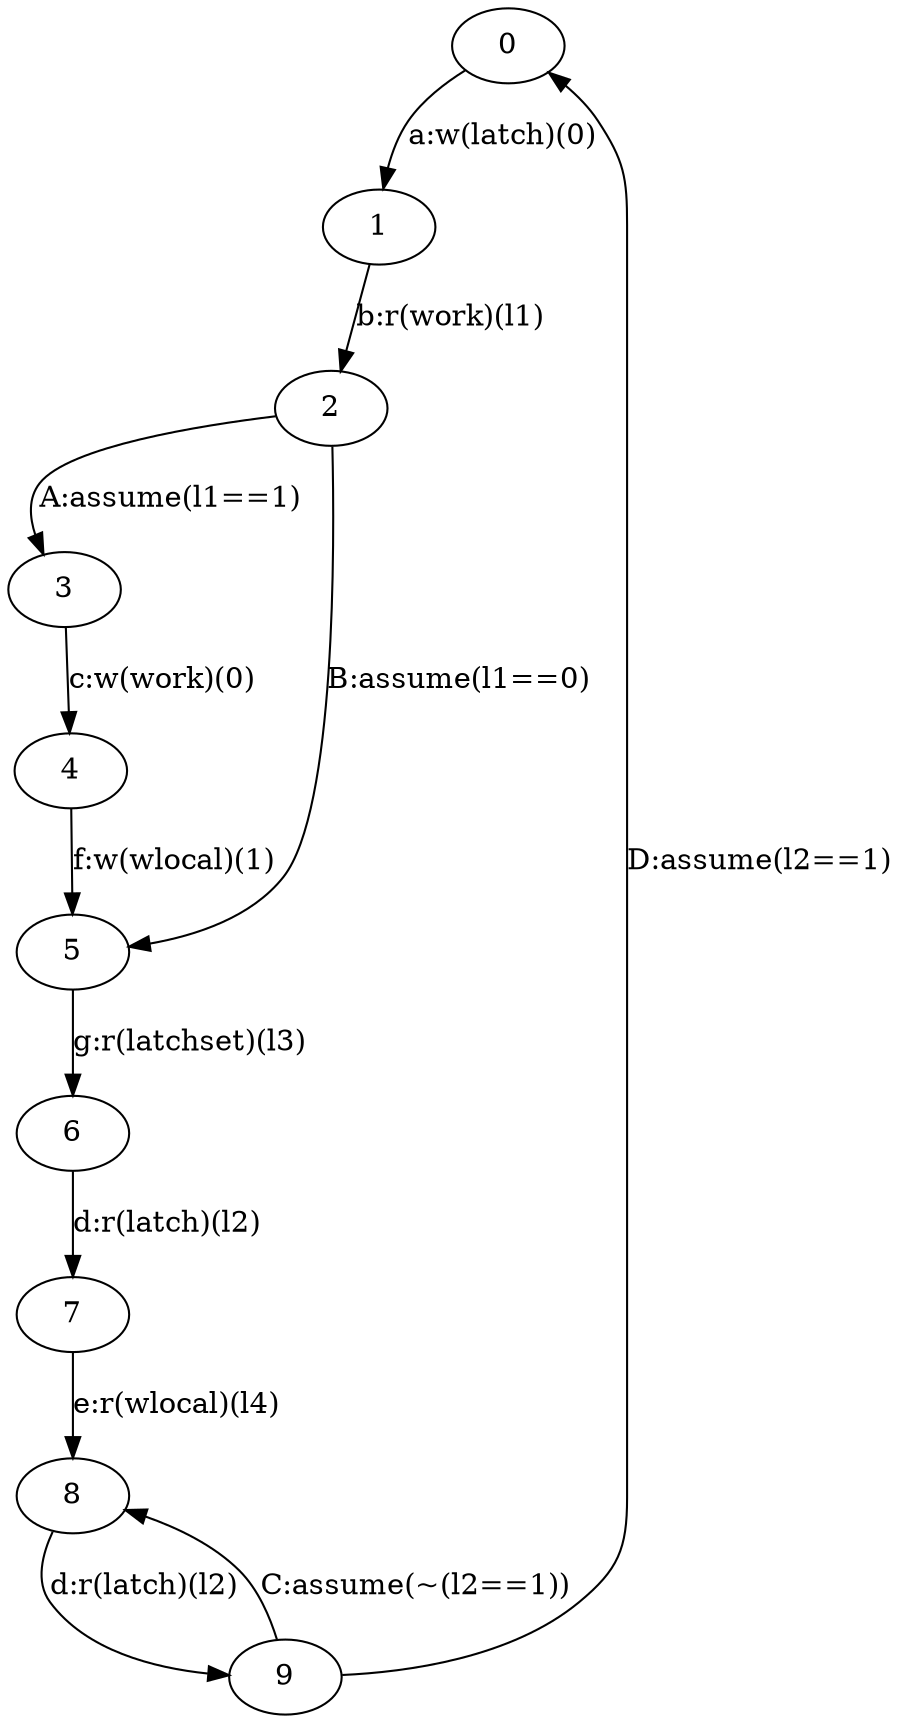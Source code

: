 digraph "unnamed" {
"0" [
fixedsize="false"
label="0"
regular="false"
];
"1" [
fixedsize="false"
label="1"
regular="false"
];
"2" [
fixedsize="false"
label="2"
regular="false"
];
"3" [
fixedsize="false"
label="3"
regular="false"
];
"5" [
fixedsize="false"
label="5"
regular="false"
];
"6" [
fixedsize="false"
label="6"
regular="false"
];
"7" [
fixedsize="false"
label="7"
regular="false"
];
"8" [
fixedsize="false"
label="8"
regular="false"
];
"9" [
fixedsize="false"
label="9"
regular="false"
];
"0" -> "1" [
constraint="true"
decorate="false"
label="a:w(latch)(0)"
labelfloat="false"
];
"1" -> "2" [
constraint="true"
decorate="false"
label="b:r(work)(l1)"
labelfloat="false"
];
"2" -> "3" [
constraint="true"
decorate="false"
label="A:assume(l1==1)"
labelfloat="false"
];
"5" -> "6" [
constraint="true"
decorate="false"
label="g:r(latchset)(l3)"
labelfloat="false"
];
"6" -> "7" [
constraint="true"
decorate="false"
label="d:r(latch)(l2)"
labelfloat="false"
];
"7" -> "8" [
constraint="true"
decorate="false"
label="e:r(wlocal)(l4)"
labelfloat="false"
];
"8" -> "9" [
constraint="true"
decorate="false"
label="d:r(latch)(l2)"
labelfloat="false"
];
"9" -> "8" [
constraint="true"
decorate="false"
label="C:assume(~(l2==1))"
labelfloat="false"
];
"9" -> "0" [
constraint="true"
decorate="false"
label="D:assume(l2==1)"
labelfloat="false"
];
"2" -> "5" [
constraint="true"
decorate="false"
label="B:assume(l1==0)"
labelfloat="false"
];
"4" [
fixedsize="false"
label="4"
regular="false"
];
"3" -> "4" [
constraint="true"
decorate="false"
label="c:w(work)(0)"
labelfloat="false"
];
"4" -> "5" [
constraint="true"
decorate="false"
label="f:w(wlocal)(1)"
labelfloat="false"
];
}

